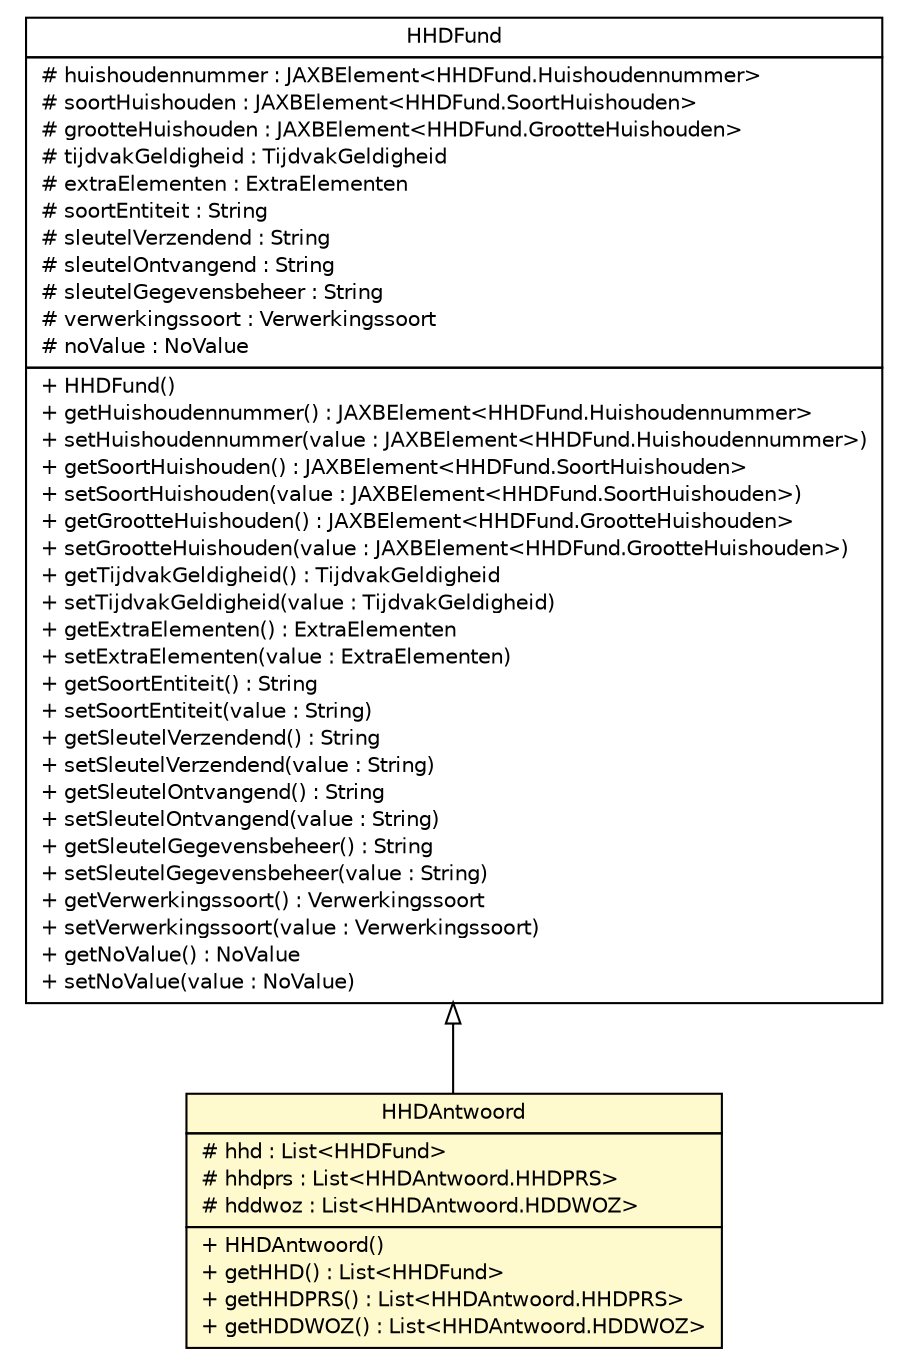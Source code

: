 #!/usr/local/bin/dot
#
# Class diagram 
# Generated by UMLGraph version R5_6-24-gf6e263 (http://www.umlgraph.org/)
#

digraph G {
	edge [fontname="Helvetica",fontsize=10,labelfontname="Helvetica",labelfontsize=10];
	node [fontname="Helvetica",fontsize=10,shape=plaintext];
	nodesep=0.25;
	ranksep=0.5;
	// nl.egem.stuf.sector.bg._0204.HHDFund
	c60862 [label=<<table title="nl.egem.stuf.sector.bg._0204.HHDFund" border="0" cellborder="1" cellspacing="0" cellpadding="2" port="p" href="./HHDFund.html">
		<tr><td><table border="0" cellspacing="0" cellpadding="1">
<tr><td align="center" balign="center"> HHDFund </td></tr>
		</table></td></tr>
		<tr><td><table border="0" cellspacing="0" cellpadding="1">
<tr><td align="left" balign="left"> # huishoudennummer : JAXBElement&lt;HHDFund.Huishoudennummer&gt; </td></tr>
<tr><td align="left" balign="left"> # soortHuishouden : JAXBElement&lt;HHDFund.SoortHuishouden&gt; </td></tr>
<tr><td align="left" balign="left"> # grootteHuishouden : JAXBElement&lt;HHDFund.GrootteHuishouden&gt; </td></tr>
<tr><td align="left" balign="left"> # tijdvakGeldigheid : TijdvakGeldigheid </td></tr>
<tr><td align="left" balign="left"> # extraElementen : ExtraElementen </td></tr>
<tr><td align="left" balign="left"> # soortEntiteit : String </td></tr>
<tr><td align="left" balign="left"> # sleutelVerzendend : String </td></tr>
<tr><td align="left" balign="left"> # sleutelOntvangend : String </td></tr>
<tr><td align="left" balign="left"> # sleutelGegevensbeheer : String </td></tr>
<tr><td align="left" balign="left"> # verwerkingssoort : Verwerkingssoort </td></tr>
<tr><td align="left" balign="left"> # noValue : NoValue </td></tr>
		</table></td></tr>
		<tr><td><table border="0" cellspacing="0" cellpadding="1">
<tr><td align="left" balign="left"> + HHDFund() </td></tr>
<tr><td align="left" balign="left"> + getHuishoudennummer() : JAXBElement&lt;HHDFund.Huishoudennummer&gt; </td></tr>
<tr><td align="left" balign="left"> + setHuishoudennummer(value : JAXBElement&lt;HHDFund.Huishoudennummer&gt;) </td></tr>
<tr><td align="left" balign="left"> + getSoortHuishouden() : JAXBElement&lt;HHDFund.SoortHuishouden&gt; </td></tr>
<tr><td align="left" balign="left"> + setSoortHuishouden(value : JAXBElement&lt;HHDFund.SoortHuishouden&gt;) </td></tr>
<tr><td align="left" balign="left"> + getGrootteHuishouden() : JAXBElement&lt;HHDFund.GrootteHuishouden&gt; </td></tr>
<tr><td align="left" balign="left"> + setGrootteHuishouden(value : JAXBElement&lt;HHDFund.GrootteHuishouden&gt;) </td></tr>
<tr><td align="left" balign="left"> + getTijdvakGeldigheid() : TijdvakGeldigheid </td></tr>
<tr><td align="left" balign="left"> + setTijdvakGeldigheid(value : TijdvakGeldigheid) </td></tr>
<tr><td align="left" balign="left"> + getExtraElementen() : ExtraElementen </td></tr>
<tr><td align="left" balign="left"> + setExtraElementen(value : ExtraElementen) </td></tr>
<tr><td align="left" balign="left"> + getSoortEntiteit() : String </td></tr>
<tr><td align="left" balign="left"> + setSoortEntiteit(value : String) </td></tr>
<tr><td align="left" balign="left"> + getSleutelVerzendend() : String </td></tr>
<tr><td align="left" balign="left"> + setSleutelVerzendend(value : String) </td></tr>
<tr><td align="left" balign="left"> + getSleutelOntvangend() : String </td></tr>
<tr><td align="left" balign="left"> + setSleutelOntvangend(value : String) </td></tr>
<tr><td align="left" balign="left"> + getSleutelGegevensbeheer() : String </td></tr>
<tr><td align="left" balign="left"> + setSleutelGegevensbeheer(value : String) </td></tr>
<tr><td align="left" balign="left"> + getVerwerkingssoort() : Verwerkingssoort </td></tr>
<tr><td align="left" balign="left"> + setVerwerkingssoort(value : Verwerkingssoort) </td></tr>
<tr><td align="left" balign="left"> + getNoValue() : NoValue </td></tr>
<tr><td align="left" balign="left"> + setNoValue(value : NoValue) </td></tr>
		</table></td></tr>
		</table>>, URL="./HHDFund.html", fontname="Helvetica", fontcolor="black", fontsize=10.0];
	// nl.egem.stuf.sector.bg._0204.HHDAntwoord
	c60896 [label=<<table title="nl.egem.stuf.sector.bg._0204.HHDAntwoord" border="0" cellborder="1" cellspacing="0" cellpadding="2" port="p" bgcolor="lemonChiffon" href="./HHDAntwoord.html">
		<tr><td><table border="0" cellspacing="0" cellpadding="1">
<tr><td align="center" balign="center"> HHDAntwoord </td></tr>
		</table></td></tr>
		<tr><td><table border="0" cellspacing="0" cellpadding="1">
<tr><td align="left" balign="left"> # hhd : List&lt;HHDFund&gt; </td></tr>
<tr><td align="left" balign="left"> # hhdprs : List&lt;HHDAntwoord.HHDPRS&gt; </td></tr>
<tr><td align="left" balign="left"> # hddwoz : List&lt;HHDAntwoord.HDDWOZ&gt; </td></tr>
		</table></td></tr>
		<tr><td><table border="0" cellspacing="0" cellpadding="1">
<tr><td align="left" balign="left"> + HHDAntwoord() </td></tr>
<tr><td align="left" balign="left"> + getHHD() : List&lt;HHDFund&gt; </td></tr>
<tr><td align="left" balign="left"> + getHHDPRS() : List&lt;HHDAntwoord.HHDPRS&gt; </td></tr>
<tr><td align="left" balign="left"> + getHDDWOZ() : List&lt;HHDAntwoord.HDDWOZ&gt; </td></tr>
		</table></td></tr>
		</table>>, URL="./HHDAntwoord.html", fontname="Helvetica", fontcolor="black", fontsize=10.0];
	//nl.egem.stuf.sector.bg._0204.HHDAntwoord extends nl.egem.stuf.sector.bg._0204.HHDFund
	c60862:p -> c60896:p [dir=back,arrowtail=empty];
}

